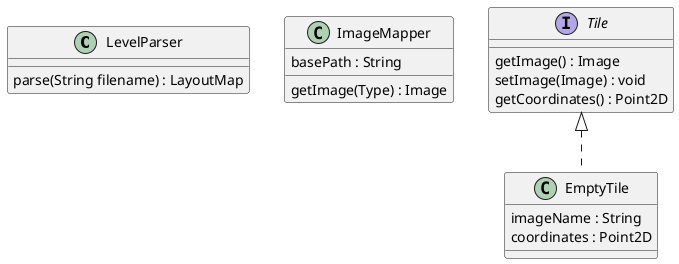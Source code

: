 @startuml

class LevelParser {
    parse(String filename) : LayoutMap
}

class ImageMapper {
    basePath : String
    getImage(Type) : Image
}

interface Tile {
    getImage() : Image
    setImage(Image) : void
    getCoordinates() : Point2D
}

class EmptyTile implements Tile {
    imageName : String
    coordinates : Point2D
}

@enduml